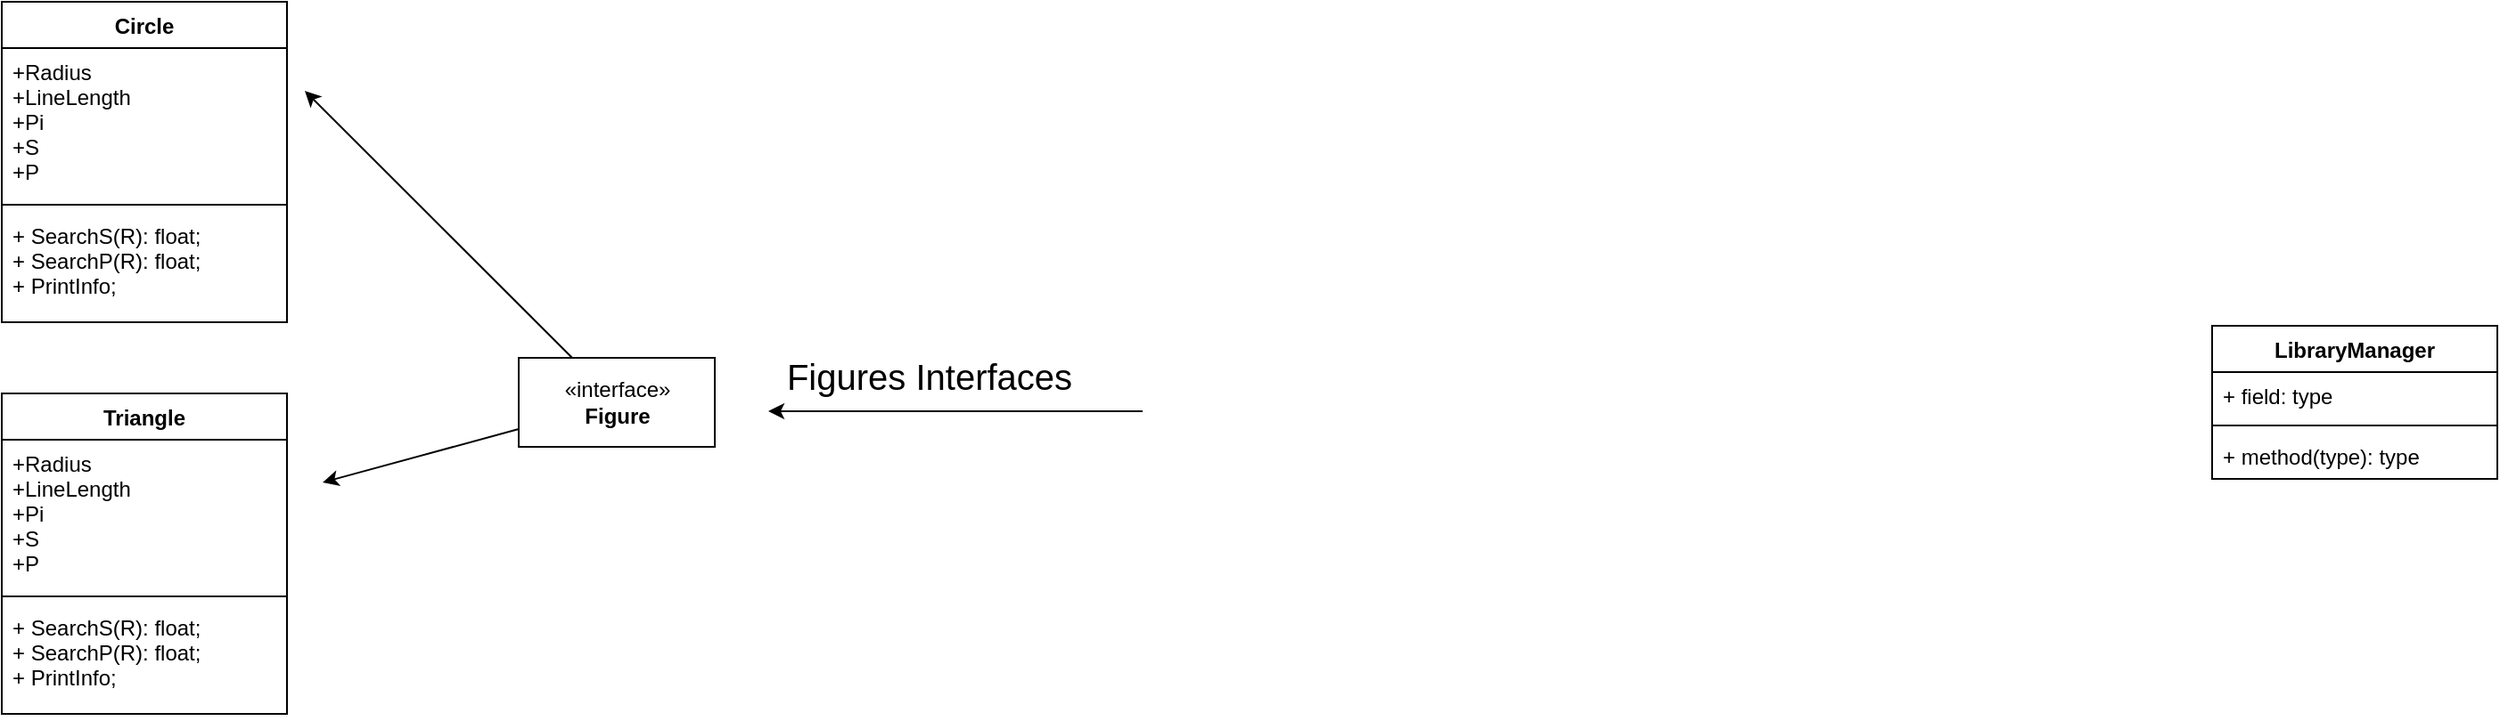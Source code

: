 <mxfile version="15.4.0" type="device"><diagram id="dLc9P6JHPSAVxvACd1VZ" name="Страница 1"><mxGraphModel dx="1913" dy="846" grid="1" gridSize="10" guides="1" tooltips="1" connect="1" arrows="1" fold="1" page="1" pageScale="1" pageWidth="827" pageHeight="1169" math="0" shadow="0"><root><mxCell id="0"/><mxCell id="1" parent="0"/><mxCell id="Vr2QdNt_x7-wfEuIfz-8-8" style="edgeStyle=orthogonalEdgeStyle;rounded=0;orthogonalLoop=1;jettySize=auto;html=1;" edge="1" parent="1"><mxGeometry relative="1" as="geometry"><mxPoint x="150" y="270" as="targetPoint"/><mxPoint x="360" y="270" as="sourcePoint"/><Array as="points"><mxPoint x="360" y="270"/></Array></mxGeometry></mxCell><mxCell id="Vr2QdNt_x7-wfEuIfz-8-2" value="LibraryManager" style="swimlane;fontStyle=1;align=center;verticalAlign=top;childLayout=stackLayout;horizontal=1;startSize=26;horizontalStack=0;resizeParent=1;resizeParentMax=0;resizeLast=0;collapsible=1;marginBottom=0;" vertex="1" parent="1"><mxGeometry x="960" y="222" width="160" height="86" as="geometry"/></mxCell><mxCell id="Vr2QdNt_x7-wfEuIfz-8-3" value="+ field: type" style="text;strokeColor=none;fillColor=none;align=left;verticalAlign=top;spacingLeft=4;spacingRight=4;overflow=hidden;rotatable=0;points=[[0,0.5],[1,0.5]];portConstraint=eastwest;" vertex="1" parent="Vr2QdNt_x7-wfEuIfz-8-2"><mxGeometry y="26" width="160" height="26" as="geometry"/></mxCell><mxCell id="Vr2QdNt_x7-wfEuIfz-8-4" value="" style="line;strokeWidth=1;fillColor=none;align=left;verticalAlign=middle;spacingTop=-1;spacingLeft=3;spacingRight=3;rotatable=0;labelPosition=right;points=[];portConstraint=eastwest;" vertex="1" parent="Vr2QdNt_x7-wfEuIfz-8-2"><mxGeometry y="52" width="160" height="8" as="geometry"/></mxCell><mxCell id="Vr2QdNt_x7-wfEuIfz-8-5" value="+ method(type): type" style="text;strokeColor=none;fillColor=none;align=left;verticalAlign=top;spacingLeft=4;spacingRight=4;overflow=hidden;rotatable=0;points=[[0,0.5],[1,0.5]];portConstraint=eastwest;" vertex="1" parent="Vr2QdNt_x7-wfEuIfz-8-2"><mxGeometry y="60" width="160" height="26" as="geometry"/></mxCell><mxCell id="Vr2QdNt_x7-wfEuIfz-8-9" value="&lt;font style=&quot;font-size: 20px&quot;&gt;Figures Interfaces&lt;/font&gt;" style="text;html=1;align=center;verticalAlign=middle;resizable=0;points=[];autosize=1;strokeColor=none;fillColor=none;" vertex="1" parent="1"><mxGeometry x="150" y="240" width="180" height="20" as="geometry"/></mxCell><mxCell id="Vr2QdNt_x7-wfEuIfz-8-10" value="Circle" style="swimlane;fontStyle=1;align=center;verticalAlign=top;childLayout=stackLayout;horizontal=1;startSize=26;horizontalStack=0;resizeParent=1;resizeParentMax=0;resizeLast=0;collapsible=1;marginBottom=0;" vertex="1" parent="1"><mxGeometry x="-280" y="40" width="160" height="180" as="geometry"/></mxCell><mxCell id="Vr2QdNt_x7-wfEuIfz-8-11" value="+Radius&#10;+LineLength&#10;+Pi&#10;+S&#10;+P" style="text;strokeColor=none;fillColor=none;align=left;verticalAlign=top;spacingLeft=4;spacingRight=4;overflow=hidden;rotatable=0;points=[[0,0.5],[1,0.5]];portConstraint=eastwest;" vertex="1" parent="Vr2QdNt_x7-wfEuIfz-8-10"><mxGeometry y="26" width="160" height="84" as="geometry"/></mxCell><mxCell id="Vr2QdNt_x7-wfEuIfz-8-12" value="" style="line;strokeWidth=1;fillColor=none;align=left;verticalAlign=middle;spacingTop=-1;spacingLeft=3;spacingRight=3;rotatable=0;labelPosition=right;points=[];portConstraint=eastwest;" vertex="1" parent="Vr2QdNt_x7-wfEuIfz-8-10"><mxGeometry y="110" width="160" height="8" as="geometry"/></mxCell><mxCell id="Vr2QdNt_x7-wfEuIfz-8-13" value="+ SearchS(R): float;&#10;+ SearchP(R): float;&#10;+ PrintInfo;" style="text;strokeColor=none;fillColor=none;align=left;verticalAlign=top;spacingLeft=4;spacingRight=4;overflow=hidden;rotatable=0;points=[[0,0.5],[1,0.5]];portConstraint=eastwest;" vertex="1" parent="Vr2QdNt_x7-wfEuIfz-8-10"><mxGeometry y="118" width="160" height="62" as="geometry"/></mxCell><mxCell id="Vr2QdNt_x7-wfEuIfz-8-19" style="rounded=0;orthogonalLoop=1;jettySize=auto;html=1;" edge="1" parent="1" source="Vr2QdNt_x7-wfEuIfz-8-14"><mxGeometry relative="1" as="geometry"><mxPoint x="-110" y="90" as="targetPoint"/></mxGeometry></mxCell><mxCell id="Vr2QdNt_x7-wfEuIfz-8-20" style="edgeStyle=none;rounded=0;orthogonalLoop=1;jettySize=auto;html=1;" edge="1" parent="1" source="Vr2QdNt_x7-wfEuIfz-8-14"><mxGeometry relative="1" as="geometry"><mxPoint x="-100" y="310" as="targetPoint"/></mxGeometry></mxCell><mxCell id="Vr2QdNt_x7-wfEuIfz-8-14" value="«interface»&lt;br&gt;&lt;b&gt;Figure&lt;/b&gt;" style="html=1;" vertex="1" parent="1"><mxGeometry x="10" y="240" width="110" height="50" as="geometry"/></mxCell><mxCell id="Vr2QdNt_x7-wfEuIfz-8-15" value="Triangle" style="swimlane;fontStyle=1;align=center;verticalAlign=top;childLayout=stackLayout;horizontal=1;startSize=26;horizontalStack=0;resizeParent=1;resizeParentMax=0;resizeLast=0;collapsible=1;marginBottom=0;" vertex="1" parent="1"><mxGeometry x="-280" y="260" width="160" height="180" as="geometry"/></mxCell><mxCell id="Vr2QdNt_x7-wfEuIfz-8-16" value="+Radius&#10;+LineLength&#10;+Pi&#10;+S&#10;+P" style="text;strokeColor=none;fillColor=none;align=left;verticalAlign=top;spacingLeft=4;spacingRight=4;overflow=hidden;rotatable=0;points=[[0,0.5],[1,0.5]];portConstraint=eastwest;" vertex="1" parent="Vr2QdNt_x7-wfEuIfz-8-15"><mxGeometry y="26" width="160" height="84" as="geometry"/></mxCell><mxCell id="Vr2QdNt_x7-wfEuIfz-8-17" value="" style="line;strokeWidth=1;fillColor=none;align=left;verticalAlign=middle;spacingTop=-1;spacingLeft=3;spacingRight=3;rotatable=0;labelPosition=right;points=[];portConstraint=eastwest;" vertex="1" parent="Vr2QdNt_x7-wfEuIfz-8-15"><mxGeometry y="110" width="160" height="8" as="geometry"/></mxCell><mxCell id="Vr2QdNt_x7-wfEuIfz-8-18" value="+ SearchS(R): float;&#10;+ SearchP(R): float;&#10;+ PrintInfo;" style="text;strokeColor=none;fillColor=none;align=left;verticalAlign=top;spacingLeft=4;spacingRight=4;overflow=hidden;rotatable=0;points=[[0,0.5],[1,0.5]];portConstraint=eastwest;" vertex="1" parent="Vr2QdNt_x7-wfEuIfz-8-15"><mxGeometry y="118" width="160" height="62" as="geometry"/></mxCell></root></mxGraphModel></diagram></mxfile>